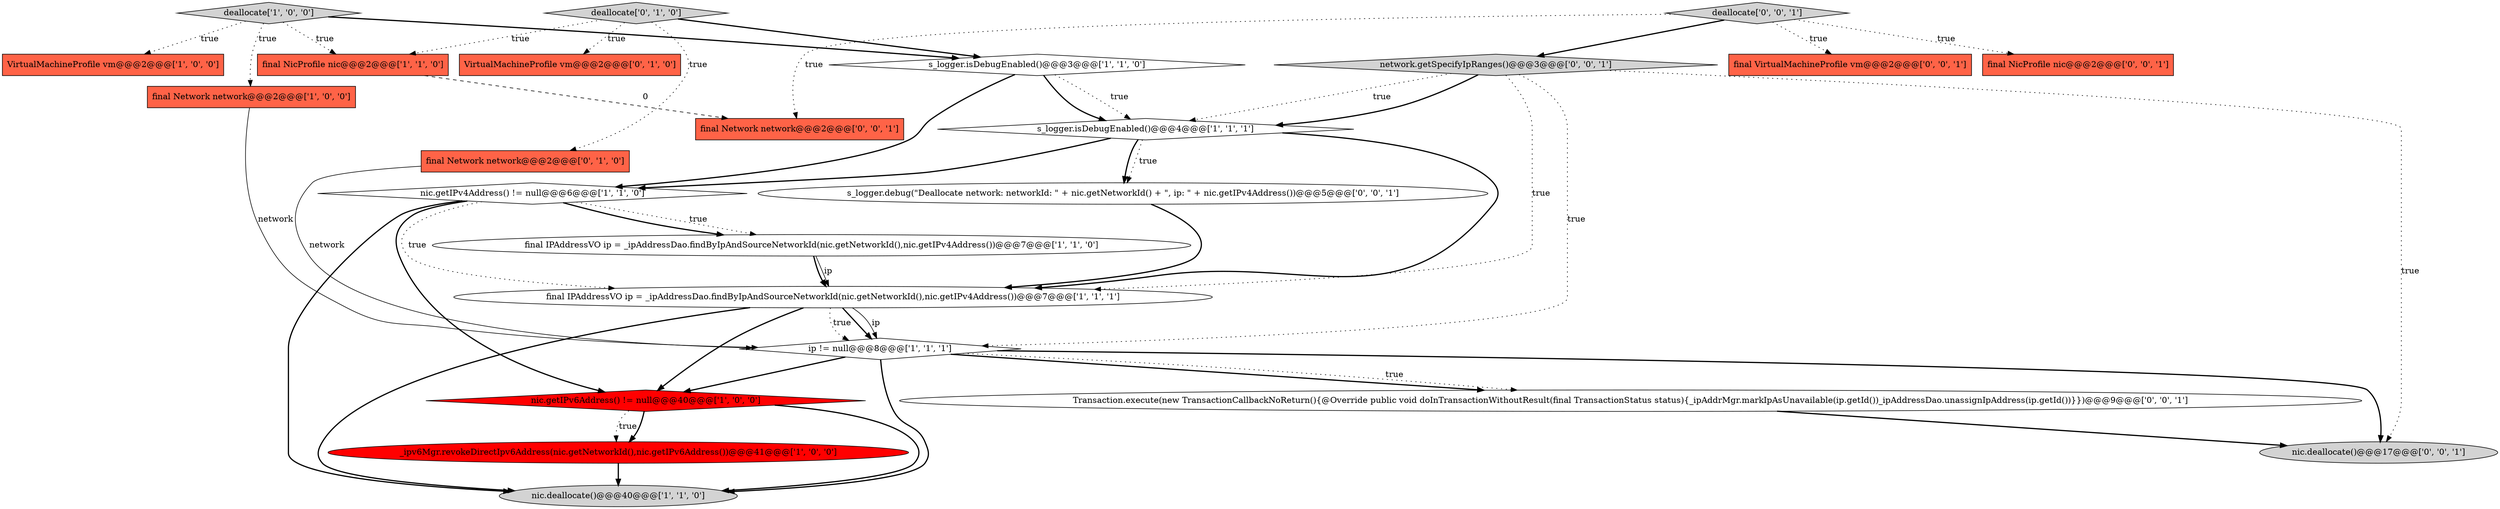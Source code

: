 digraph {
8 [style = filled, label = "final NicProfile nic@@@2@@@['1', '1', '0']", fillcolor = tomato, shape = box image = "AAA0AAABBB1BBB"];
23 [style = filled, label = "deallocate['0', '0', '1']", fillcolor = lightgray, shape = diamond image = "AAA0AAABBB3BBB"];
22 [style = filled, label = "Transaction.execute(new TransactionCallbackNoReturn(){@Override public void doInTransactionWithoutResult(final TransactionStatus status){_ipAddrMgr.markIpAsUnavailable(ip.getId())_ipAddressDao.unassignIpAddress(ip.getId())}})@@@9@@@['0', '0', '1']", fillcolor = white, shape = ellipse image = "AAA0AAABBB3BBB"];
18 [style = filled, label = "network.getSpecifyIpRanges()@@@3@@@['0', '0', '1']", fillcolor = lightgray, shape = diamond image = "AAA0AAABBB3BBB"];
12 [style = filled, label = "final IPAddressVO ip = _ipAddressDao.findByIpAndSourceNetworkId(nic.getNetworkId(),nic.getIPv4Address())@@@7@@@['1', '1', '0']", fillcolor = white, shape = ellipse image = "AAA0AAABBB1BBB"];
15 [style = filled, label = "deallocate['0', '1', '0']", fillcolor = lightgray, shape = diamond image = "AAA0AAABBB2BBB"];
11 [style = filled, label = "nic.getIPv4Address() != null@@@6@@@['1', '1', '0']", fillcolor = white, shape = diamond image = "AAA0AAABBB1BBB"];
9 [style = filled, label = "s_logger.isDebugEnabled()@@@4@@@['1', '1', '1']", fillcolor = white, shape = diamond image = "AAA0AAABBB1BBB"];
7 [style = filled, label = "nic.getIPv6Address() != null@@@40@@@['1', '0', '0']", fillcolor = red, shape = diamond image = "AAA1AAABBB1BBB"];
10 [style = filled, label = "deallocate['1', '0', '0']", fillcolor = lightgray, shape = diamond image = "AAA0AAABBB1BBB"];
4 [style = filled, label = "final Network network@@@2@@@['1', '0', '0']", fillcolor = tomato, shape = box image = "AAA0AAABBB1BBB"];
5 [style = filled, label = "VirtualMachineProfile vm@@@2@@@['1', '0', '0']", fillcolor = tomato, shape = box image = "AAA0AAABBB1BBB"];
16 [style = filled, label = "final VirtualMachineProfile vm@@@2@@@['0', '0', '1']", fillcolor = tomato, shape = box image = "AAA0AAABBB3BBB"];
20 [style = filled, label = "s_logger.debug(\"Deallocate network: networkId: \" + nic.getNetworkId() + \", ip: \" + nic.getIPv4Address())@@@5@@@['0', '0', '1']", fillcolor = white, shape = ellipse image = "AAA0AAABBB3BBB"];
2 [style = filled, label = "_ipv6Mgr.revokeDirectIpv6Address(nic.getNetworkId(),nic.getIPv6Address())@@@41@@@['1', '0', '0']", fillcolor = red, shape = ellipse image = "AAA1AAABBB1BBB"];
21 [style = filled, label = "nic.deallocate()@@@17@@@['0', '0', '1']", fillcolor = lightgray, shape = ellipse image = "AAA0AAABBB3BBB"];
1 [style = filled, label = "final IPAddressVO ip = _ipAddressDao.findByIpAndSourceNetworkId(nic.getNetworkId(),nic.getIPv4Address())@@@7@@@['1', '1', '1']", fillcolor = white, shape = ellipse image = "AAA0AAABBB1BBB"];
13 [style = filled, label = "VirtualMachineProfile vm@@@2@@@['0', '1', '0']", fillcolor = tomato, shape = box image = "AAA0AAABBB2BBB"];
19 [style = filled, label = "final Network network@@@2@@@['0', '0', '1']", fillcolor = tomato, shape = box image = "AAA0AAABBB3BBB"];
14 [style = filled, label = "final Network network@@@2@@@['0', '1', '0']", fillcolor = tomato, shape = box image = "AAA0AAABBB2BBB"];
17 [style = filled, label = "final NicProfile nic@@@2@@@['0', '0', '1']", fillcolor = tomato, shape = box image = "AAA0AAABBB3BBB"];
3 [style = filled, label = "s_logger.isDebugEnabled()@@@3@@@['1', '1', '0']", fillcolor = white, shape = diamond image = "AAA0AAABBB1BBB"];
0 [style = filled, label = "nic.deallocate()@@@40@@@['1', '1', '0']", fillcolor = lightgray, shape = ellipse image = "AAA0AAABBB1BBB"];
6 [style = filled, label = "ip != null@@@8@@@['1', '1', '1']", fillcolor = white, shape = diamond image = "AAA0AAABBB1BBB"];
23->16 [style = dotted, label="true"];
7->2 [style = dotted, label="true"];
10->8 [style = dotted, label="true"];
8->19 [style = dashed, label="0"];
9->11 [style = bold, label=""];
6->22 [style = bold, label=""];
6->21 [style = bold, label=""];
11->1 [style = dotted, label="true"];
18->1 [style = dotted, label="true"];
11->12 [style = dotted, label="true"];
18->21 [style = dotted, label="true"];
3->11 [style = bold, label=""];
22->21 [style = bold, label=""];
10->3 [style = bold, label=""];
9->20 [style = bold, label=""];
11->12 [style = bold, label=""];
7->0 [style = bold, label=""];
6->0 [style = bold, label=""];
1->0 [style = bold, label=""];
3->9 [style = dotted, label="true"];
6->22 [style = dotted, label="true"];
15->14 [style = dotted, label="true"];
23->19 [style = dotted, label="true"];
15->3 [style = bold, label=""];
10->5 [style = dotted, label="true"];
12->1 [style = bold, label=""];
1->7 [style = bold, label=""];
20->1 [style = bold, label=""];
15->13 [style = dotted, label="true"];
18->6 [style = dotted, label="true"];
3->9 [style = bold, label=""];
2->0 [style = bold, label=""];
1->6 [style = bold, label=""];
11->0 [style = bold, label=""];
15->8 [style = dotted, label="true"];
1->6 [style = solid, label="ip"];
14->6 [style = solid, label="network"];
7->2 [style = bold, label=""];
18->9 [style = dotted, label="true"];
9->20 [style = dotted, label="true"];
18->9 [style = bold, label=""];
1->6 [style = dotted, label="true"];
4->6 [style = solid, label="network"];
10->4 [style = dotted, label="true"];
6->7 [style = bold, label=""];
23->17 [style = dotted, label="true"];
9->1 [style = bold, label=""];
12->1 [style = solid, label="ip"];
23->18 [style = bold, label=""];
11->7 [style = bold, label=""];
}
